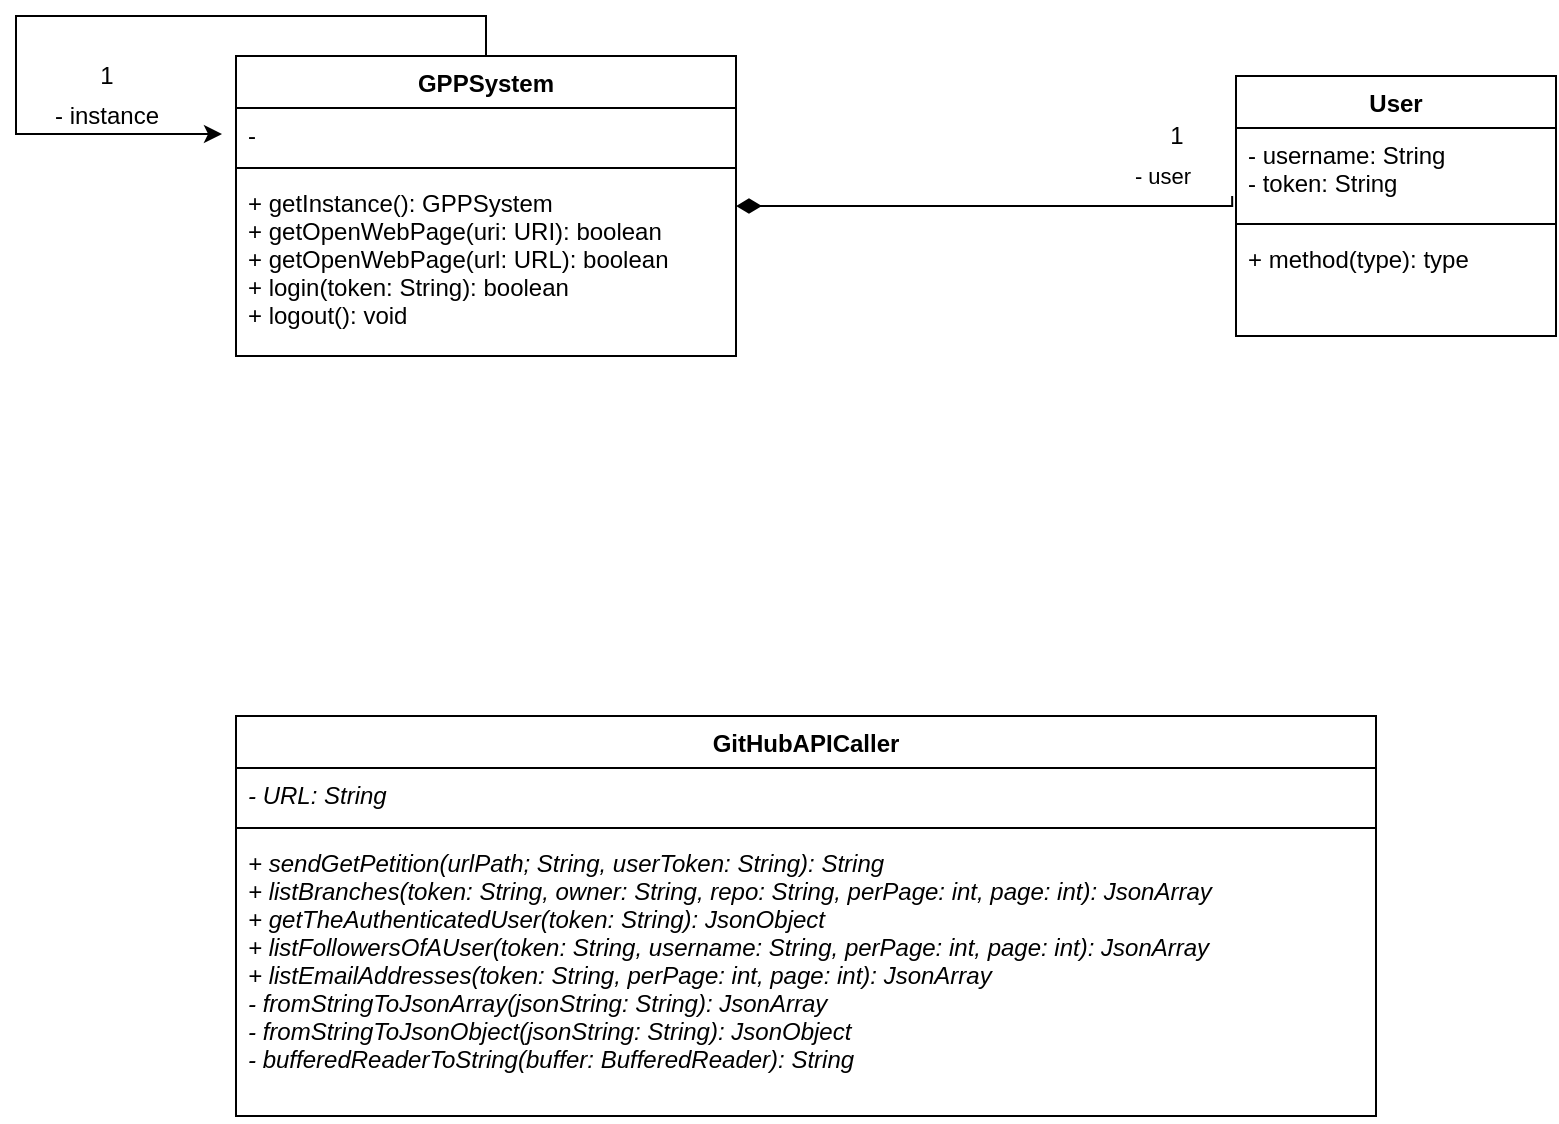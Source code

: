 <mxfile version="17.4.1" type="device"><diagram id="TpIDUPAYpjVUzHWfJlPl" name="Page-1"><mxGraphModel dx="2209" dy="764" grid="1" gridSize="10" guides="1" tooltips="1" connect="1" arrows="1" fold="1" page="1" pageScale="1" pageWidth="827" pageHeight="1169" math="0" shadow="0"><root><mxCell id="0"/><mxCell id="1" parent="0"/><mxCell id="edg_NWkt21_yDjRwn4f8-9" style="edgeStyle=orthogonalEdgeStyle;rounded=0;orthogonalLoop=1;jettySize=auto;html=1;entryX=-0.012;entryY=0.773;entryDx=0;entryDy=0;entryPerimeter=0;startArrow=diamondThin;startFill=1;endArrow=none;endFill=0;startSize=10;" parent="1" source="edg_NWkt21_yDjRwn4f8-1" target="edg_NWkt21_yDjRwn4f8-6" edge="1"><mxGeometry relative="1" as="geometry"><Array as="points"><mxPoint x="578" y="245"/></Array></mxGeometry></mxCell><mxCell id="edg_NWkt21_yDjRwn4f8-10" value="- user" style="edgeLabel;html=1;align=center;verticalAlign=middle;resizable=0;points=[];" parent="edg_NWkt21_yDjRwn4f8-9" vertex="1" connectable="0"><mxGeometry x="0.616" y="2" relative="1" as="geometry"><mxPoint x="8" y="-13" as="offset"/></mxGeometry></mxCell><mxCell id="edg_NWkt21_yDjRwn4f8-1" value="GPPSystem" style="swimlane;fontStyle=1;align=center;verticalAlign=top;childLayout=stackLayout;horizontal=1;startSize=26;horizontalStack=0;resizeParent=1;resizeParentMax=0;resizeLast=0;collapsible=1;marginBottom=0;" parent="1" vertex="1"><mxGeometry x="80" y="170" width="250" height="150" as="geometry"/></mxCell><mxCell id="edg_NWkt21_yDjRwn4f8-12" style="edgeStyle=orthogonalEdgeStyle;rounded=0;orthogonalLoop=1;jettySize=auto;html=1;startArrow=classic;startFill=1;endArrow=none;endFill=0;sourcePerimeterSpacing=7;strokeWidth=1;" parent="edg_NWkt21_yDjRwn4f8-1" source="edg_NWkt21_yDjRwn4f8-2" target="edg_NWkt21_yDjRwn4f8-1" edge="1"><mxGeometry relative="1" as="geometry"><Array as="points"><mxPoint x="-110" y="39"/><mxPoint x="-110" y="-20"/><mxPoint x="125" y="-20"/></Array></mxGeometry></mxCell><mxCell id="edg_NWkt21_yDjRwn4f8-2" value="- " style="text;strokeColor=none;fillColor=none;align=left;verticalAlign=top;spacingLeft=4;spacingRight=4;overflow=hidden;rotatable=0;points=[[0,0.5],[1,0.5]];portConstraint=eastwest;" parent="edg_NWkt21_yDjRwn4f8-1" vertex="1"><mxGeometry y="26" width="250" height="26" as="geometry"/></mxCell><mxCell id="edg_NWkt21_yDjRwn4f8-3" value="" style="line;strokeWidth=1;fillColor=none;align=left;verticalAlign=middle;spacingTop=-1;spacingLeft=3;spacingRight=3;rotatable=0;labelPosition=right;points=[];portConstraint=eastwest;" parent="edg_NWkt21_yDjRwn4f8-1" vertex="1"><mxGeometry y="52" width="250" height="8" as="geometry"/></mxCell><mxCell id="edg_NWkt21_yDjRwn4f8-4" value="+ getInstance(): GPPSystem&#10;+ getOpenWebPage(uri: URI): boolean&#10;+ getOpenWebPage(url: URL): boolean&#10;+ login(token: String): boolean&#10;+ logout(): void" style="text;strokeColor=none;fillColor=none;align=left;verticalAlign=top;spacingLeft=4;spacingRight=4;overflow=hidden;rotatable=0;points=[[0,0.5],[1,0.5]];portConstraint=eastwest;" parent="edg_NWkt21_yDjRwn4f8-1" vertex="1"><mxGeometry y="60" width="250" height="90" as="geometry"/></mxCell><mxCell id="edg_NWkt21_yDjRwn4f8-5" value="User" style="swimlane;fontStyle=1;align=center;verticalAlign=top;childLayout=stackLayout;horizontal=1;startSize=26;horizontalStack=0;resizeParent=1;resizeParentMax=0;resizeLast=0;collapsible=1;marginBottom=0;" parent="1" vertex="1"><mxGeometry x="580" y="180" width="160" height="130" as="geometry"/></mxCell><mxCell id="edg_NWkt21_yDjRwn4f8-6" value="- username: String&#10;- token: String" style="text;strokeColor=none;fillColor=none;align=left;verticalAlign=top;spacingLeft=4;spacingRight=4;overflow=hidden;rotatable=0;points=[[0,0.5],[1,0.5]];portConstraint=eastwest;" parent="edg_NWkt21_yDjRwn4f8-5" vertex="1"><mxGeometry y="26" width="160" height="44" as="geometry"/></mxCell><mxCell id="edg_NWkt21_yDjRwn4f8-7" value="" style="line;strokeWidth=1;fillColor=none;align=left;verticalAlign=middle;spacingTop=-1;spacingLeft=3;spacingRight=3;rotatable=0;labelPosition=right;points=[];portConstraint=eastwest;" parent="edg_NWkt21_yDjRwn4f8-5" vertex="1"><mxGeometry y="70" width="160" height="8" as="geometry"/></mxCell><mxCell id="edg_NWkt21_yDjRwn4f8-8" value="+ method(type): type" style="text;strokeColor=none;fillColor=none;align=left;verticalAlign=top;spacingLeft=4;spacingRight=4;overflow=hidden;rotatable=0;points=[[0,0.5],[1,0.5]];portConstraint=eastwest;" parent="edg_NWkt21_yDjRwn4f8-5" vertex="1"><mxGeometry y="78" width="160" height="52" as="geometry"/></mxCell><mxCell id="edg_NWkt21_yDjRwn4f8-11" value="1" style="text;html=1;align=center;verticalAlign=middle;resizable=0;points=[];autosize=1;strokeColor=none;fillColor=none;" parent="1" vertex="1"><mxGeometry x="540" y="200" width="20" height="20" as="geometry"/></mxCell><mxCell id="edg_NWkt21_yDjRwn4f8-13" value="- instance" style="text;html=1;align=center;verticalAlign=middle;resizable=0;points=[];autosize=1;strokeColor=none;fillColor=none;" parent="1" vertex="1"><mxGeometry x="-20" y="190" width="70" height="20" as="geometry"/></mxCell><mxCell id="edg_NWkt21_yDjRwn4f8-14" value="1" style="text;html=1;align=center;verticalAlign=middle;resizable=0;points=[];autosize=1;strokeColor=none;fillColor=none;" parent="1" vertex="1"><mxGeometry x="5" y="170" width="20" height="20" as="geometry"/></mxCell><mxCell id="edg_NWkt21_yDjRwn4f8-15" value="GitHubAPICaller" style="swimlane;fontStyle=1;align=center;verticalAlign=top;childLayout=stackLayout;horizontal=1;startSize=26;horizontalStack=0;resizeParent=1;resizeParentMax=0;resizeLast=0;collapsible=1;marginBottom=0;" parent="1" vertex="1"><mxGeometry x="80" y="500" width="570" height="200" as="geometry"/></mxCell><mxCell id="edg_NWkt21_yDjRwn4f8-16" value="- URL: String" style="text;strokeColor=none;fillColor=none;align=left;verticalAlign=top;spacingLeft=4;spacingRight=4;overflow=hidden;rotatable=0;points=[[0,0.5],[1,0.5]];portConstraint=eastwest;fontStyle=2" parent="edg_NWkt21_yDjRwn4f8-15" vertex="1"><mxGeometry y="26" width="570" height="26" as="geometry"/></mxCell><mxCell id="edg_NWkt21_yDjRwn4f8-17" value="" style="line;strokeWidth=1;fillColor=none;align=left;verticalAlign=middle;spacingTop=-1;spacingLeft=3;spacingRight=3;rotatable=0;labelPosition=right;points=[];portConstraint=eastwest;" parent="edg_NWkt21_yDjRwn4f8-15" vertex="1"><mxGeometry y="52" width="570" height="8" as="geometry"/></mxCell><mxCell id="edg_NWkt21_yDjRwn4f8-18" value="+ sendGetPetition(urlPath; String, userToken: String): String&#10;+ listBranches(token: String, owner: String, repo: String, perPage: int, page: int): JsonArray&#10;+ getTheAuthenticatedUser(token: String): JsonObject&#10;+ listFollowersOfAUser(token: String, username: String, perPage: int, page: int): JsonArray&#10;+ listEmailAddresses(token: String, perPage: int, page: int): JsonArray&#10;- fromStringToJsonArray(jsonString: String): JsonArray&#10;- fromStringToJsonObject(jsonString: String): JsonObject&#10;- bufferedReaderToString(buffer: BufferedReader): String" style="text;strokeColor=none;fillColor=none;align=left;verticalAlign=top;spacingLeft=4;spacingRight=4;overflow=hidden;rotatable=0;points=[[0,0.5],[1,0.5]];portConstraint=eastwest;fontStyle=2" parent="edg_NWkt21_yDjRwn4f8-15" vertex="1"><mxGeometry y="60" width="570" height="140" as="geometry"/></mxCell></root></mxGraphModel></diagram></mxfile>